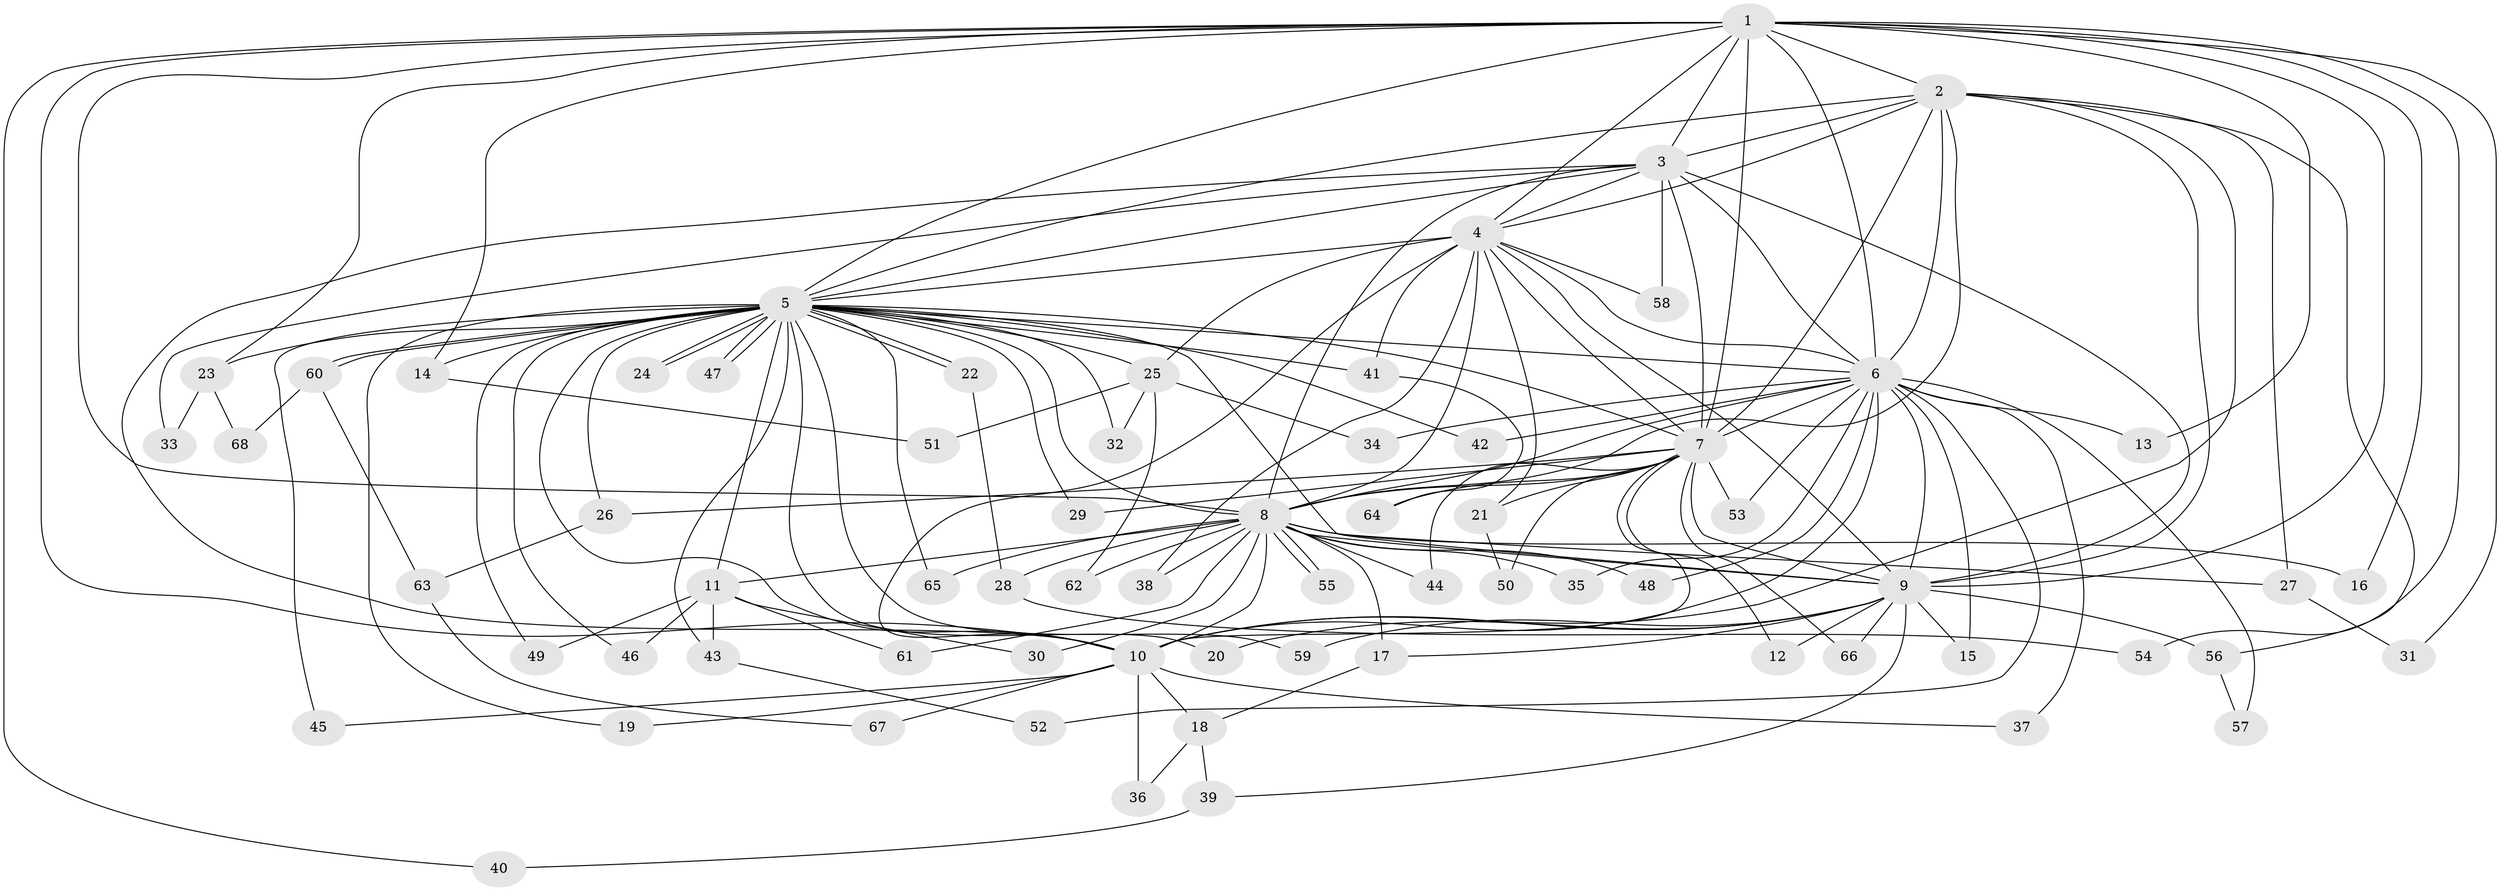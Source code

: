 // Generated by graph-tools (version 1.1) at 2025/11/02/27/25 16:11:00]
// undirected, 68 vertices, 161 edges
graph export_dot {
graph [start="1"]
  node [color=gray90,style=filled];
  1;
  2;
  3;
  4;
  5;
  6;
  7;
  8;
  9;
  10;
  11;
  12;
  13;
  14;
  15;
  16;
  17;
  18;
  19;
  20;
  21;
  22;
  23;
  24;
  25;
  26;
  27;
  28;
  29;
  30;
  31;
  32;
  33;
  34;
  35;
  36;
  37;
  38;
  39;
  40;
  41;
  42;
  43;
  44;
  45;
  46;
  47;
  48;
  49;
  50;
  51;
  52;
  53;
  54;
  55;
  56;
  57;
  58;
  59;
  60;
  61;
  62;
  63;
  64;
  65;
  66;
  67;
  68;
  1 -- 2;
  1 -- 3;
  1 -- 4;
  1 -- 5;
  1 -- 6;
  1 -- 7;
  1 -- 8;
  1 -- 9;
  1 -- 10;
  1 -- 13;
  1 -- 14;
  1 -- 16;
  1 -- 23;
  1 -- 31;
  1 -- 40;
  1 -- 54;
  2 -- 3;
  2 -- 4;
  2 -- 5;
  2 -- 6;
  2 -- 7;
  2 -- 8;
  2 -- 9;
  2 -- 10;
  2 -- 27;
  2 -- 56;
  3 -- 4;
  3 -- 5;
  3 -- 6;
  3 -- 7;
  3 -- 8;
  3 -- 9;
  3 -- 10;
  3 -- 33;
  3 -- 58;
  4 -- 5;
  4 -- 6;
  4 -- 7;
  4 -- 8;
  4 -- 9;
  4 -- 10;
  4 -- 21;
  4 -- 25;
  4 -- 38;
  4 -- 41;
  4 -- 58;
  5 -- 6;
  5 -- 7;
  5 -- 8;
  5 -- 9;
  5 -- 10;
  5 -- 11;
  5 -- 14;
  5 -- 19;
  5 -- 20;
  5 -- 22;
  5 -- 22;
  5 -- 23;
  5 -- 24;
  5 -- 24;
  5 -- 25;
  5 -- 26;
  5 -- 29;
  5 -- 32;
  5 -- 41;
  5 -- 42;
  5 -- 43;
  5 -- 45;
  5 -- 46;
  5 -- 47;
  5 -- 47;
  5 -- 49;
  5 -- 59;
  5 -- 60;
  5 -- 60;
  5 -- 65;
  6 -- 7;
  6 -- 8;
  6 -- 9;
  6 -- 10;
  6 -- 13;
  6 -- 15;
  6 -- 34;
  6 -- 35;
  6 -- 37;
  6 -- 42;
  6 -- 48;
  6 -- 52;
  6 -- 53;
  6 -- 57;
  7 -- 8;
  7 -- 9;
  7 -- 10;
  7 -- 12;
  7 -- 21;
  7 -- 26;
  7 -- 29;
  7 -- 44;
  7 -- 50;
  7 -- 53;
  7 -- 64;
  7 -- 66;
  8 -- 9;
  8 -- 10;
  8 -- 11;
  8 -- 16;
  8 -- 17;
  8 -- 27;
  8 -- 28;
  8 -- 30;
  8 -- 35;
  8 -- 38;
  8 -- 44;
  8 -- 48;
  8 -- 55;
  8 -- 55;
  8 -- 61;
  8 -- 62;
  8 -- 65;
  9 -- 10;
  9 -- 12;
  9 -- 15;
  9 -- 17;
  9 -- 20;
  9 -- 39;
  9 -- 56;
  9 -- 59;
  9 -- 66;
  10 -- 18;
  10 -- 19;
  10 -- 36;
  10 -- 37;
  10 -- 45;
  10 -- 67;
  11 -- 30;
  11 -- 43;
  11 -- 46;
  11 -- 49;
  11 -- 61;
  14 -- 51;
  17 -- 18;
  18 -- 36;
  18 -- 39;
  21 -- 50;
  22 -- 28;
  23 -- 33;
  23 -- 68;
  25 -- 32;
  25 -- 34;
  25 -- 51;
  25 -- 62;
  26 -- 63;
  27 -- 31;
  28 -- 54;
  39 -- 40;
  41 -- 64;
  43 -- 52;
  56 -- 57;
  60 -- 63;
  60 -- 68;
  63 -- 67;
}
